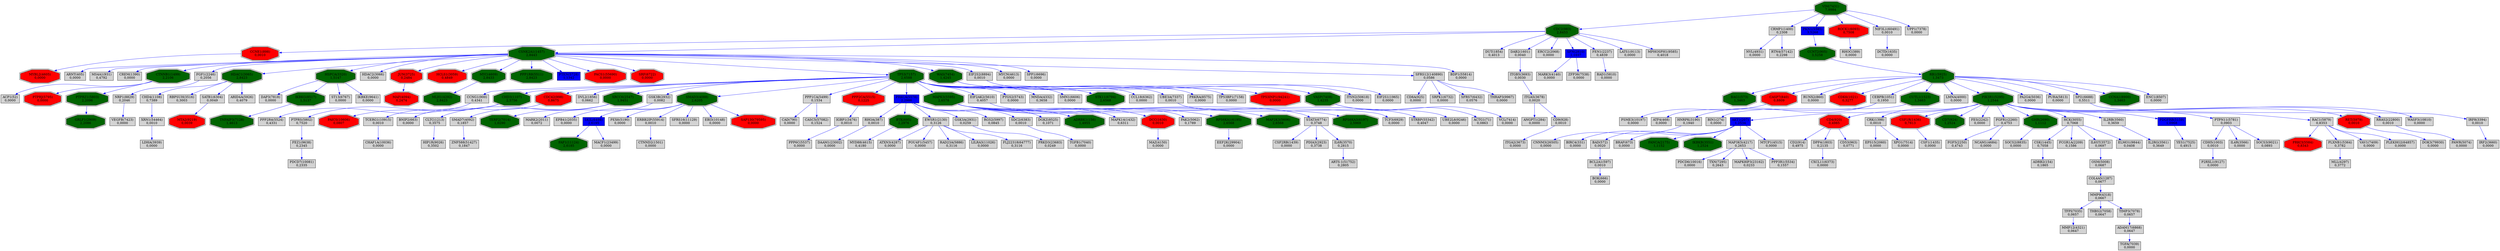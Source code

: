 digraph tmp_ans0x {
N_0 [shape = box, style = filled, fillcolor = lightgray, label = "ACTG1(71)\n0,0863"];
N_1 [shape = box, style = filled, fillcolor = lightgray, label = "ADRB2(154)\n0,1865"];
N_2 [shape = doubleoctagon, style = filled, fillcolor = darkgreen, label = "ADRBK1(156)\n1,4955"];
N_3 [shape = box, style = filled, fillcolor = blue, label = "AKT1(207)\n1,2534"];
N_4 [shape = box, style = filled, fillcolor = lightgray, label = "BIN1(274)\n0,0000"];
N_5 [shape = box, style = filled, fillcolor = lightgray, label = "ANGPT1(284)\n0,0000"];
N_6 [shape = box, style = filled, fillcolor = lightgray, label = "BIRC4(331)\n0,0000"];
N_7 [shape = box, style = filled, fillcolor = lightgray, label = "RHOA(387)\n0,0010"];
N_8 [shape = box, style = filled, fillcolor = lightgray, label = "RHOC(389)\n0,0000"];
N_9 [shape = box, style = filled, fillcolor = lightgray, label = "ARNT(405)\n0,0000"];
N_10 [shape = doubleoctagon, style = filled, fillcolor = darkgreen, label = "BAG1(573)\n1,3463"];
N_11 [shape = box, style = filled, fillcolor = lightgray, label = "BAD(572)\n0,0020"];
N_12 [shape = box, style = filled, fillcolor = lightgray, label = "BCL2A1(597)\n0,0010"];
N_13 [shape = box, style = filled, fillcolor = lightgray, label = "BNIP2(663)\n0,0000"];
N_14 [shape = box, style = filled, fillcolor = lightgray, label = "BRAF(673)\n0,0000"];
N_15 [shape = doubleoctagon, style = filled, fillcolor = darkgreen, label = "BTK(695)\n2,2976"];
N_16 [shape = box, style = filled, fillcolor = lightgray, label = "CAD(790)\n0,0000"];
N_17 [shape = doubleoctagon, style = filled, fillcolor = red, label = "CASP7(840)\n0,8809"];
N_18 [shape = box, style = filled, fillcolor = lightgray, label = "RUNX2(860)\n0,0000"];
N_19 [shape = box, style = filled, fillcolor = lightgray, label = "CD2(914)\n0,4975"];
N_20 [shape = doubleoctagon, style = filled, fillcolor = red, label = "CD4(920)\n0,4985"];
N_21 [shape = box, style = filled, fillcolor = lightgray, label = "CD8A(925)\n0,0000"];
N_22 [shape = box, style = filled, fillcolor = lightgray, label = "CD9(928)\n0,0010"];
N_23 [shape = box, style = filled, fillcolor = lightgray, label = "MS4A1(931)\n0,4792"];
N_24 [shape = doubleoctagon, style = filled, fillcolor = red, label = "CCNE1(898)\n0,0010"];
N_25 [shape = doubleoctagon, style = filled, fillcolor = darkgreen, label = "CDC2(983)\n2,8453"];
N_26 [shape = box, style = filled, fillcolor = lightgray, label = "CCNG1(900)\n0,4341"];
N_27 [shape = doubleoctagon, style = filled, fillcolor = red, label = "CDK6(1021)\n0,3277"];
N_28 [shape = doubleoctagon, style = filled, fillcolor = darkgreen, label = "CCNT2(905)\n3,5258"];
N_29 [shape = box, style = filled, fillcolor = lightgray, label = "CEBPB(1051)\n0,1950"];
N_30 [shape = box, style = filled, fillcolor = lightgray, label = "ATF4(468)\n0,0000"];
N_31 [shape = doubleoctagon, style = filled, fillcolor = darkgreen, label = "CHD3(1107)\n2,5756"];
N_32 [shape = box, style = filled, fillcolor = lightgray, label = "CLTC(1213)\n0,3575"];
N_33 [shape = box, style = filled, fillcolor = lightgray, label = "CREM(1390)\n0,0000"];
N_34 [shape = box, style = filled, fillcolor = lightgray, label = "CRK(1398)\n0,0010"];
N_35 [shape = box, style = filled, fillcolor = lightgray, label = "CSF1(1435)\n0,0000"];
N_36 [shape = doubleoctagon, style = filled, fillcolor = red, label = "CSF1R(1436)\n0,7813"];
N_37 [shape = box, style = filled, fillcolor = lightgray, label = "CSF2RB(1439)\n0,0000"];
N_38 [shape = box, style = filled, fillcolor = lightgray, label = "CSK(1445)\n0,7058"];
N_39 [shape = box, style = filled, fillcolor = lightgray, label = "CDH5(1003)\n0,0010"];
N_40 [shape = doubleoctagon, style = filled, fillcolor = darkgreen, label = "CSNK2A1(1457)\n2,8443"];
N_41 [shape = box, style = filled, fillcolor = lightgray, label = "MAPK14(1432)\n0,6311"];
N_42 [shape = doubleoctagon, style = filled, fillcolor = red, label = "CDC42(998)\n0,8675"];
N_43 [shape = box, style = filled, fillcolor = lightgray, label = "ACP1(52)\n0,0000"];
N_44 [shape = doubleoctagon, style = filled, fillcolor = darkgreen, label = "CTNNB1(1499)\n2,2106"];
N_45 [shape = box, style = filled, fillcolor = lightgray, label = "CTNND2(1501)\n0,0000"];
N_46 [shape = doubleoctagon, style = filled, fillcolor = darkgreen, label = "CD7(924)\n1,2524"];
N_47 [shape = box, style = filled, fillcolor = lightgray, label = "COL4A5(1287)\n0,0677"];
N_48 [shape = box, style = filled, fillcolor = lightgray, label = "DCTD(1635)\n0,0000"];
N_49 [shape = box, style = filled, fillcolor = lightgray, label = "DPP4(1803)\n0,2135"];
N_50 [shape = box, style = filled, fillcolor = lightgray, label = "CRMP1(1400)\n0,2308"];
N_51 [shape = box, style = filled, fillcolor = lightgray, label = "DUT(1854)\n0,4013"];
N_52 [shape = box, style = filled, fillcolor = lightgray, label = "DVL2(1856)\n0,0662"];
N_53 [shape = box, style = filled, fillcolor = lightgray, label = "DAB2(1601)\n0,0040"];
N_54 [shape = box, style = filled, fillcolor = lightgray, label = "EIF2S1(1965)\n0,0000"];
N_55 [shape = box, style = filled, fillcolor = lightgray, label = "CHD4(1108)\n0,7389"];
N_56 [shape = box, style = filled, fillcolor = lightgray, label = "EPB41(2035)\n0,0000"];
N_57 [shape = box, style = filled, fillcolor = lightgray, label = "EPS15(2060)\n0,0000"];
N_58 [shape = box, style = filled, fillcolor = lightgray, label = "ERCC2(2068)\n0,0000"];
N_59 [shape = box, style = filled, fillcolor = lightgray, label = "EWSR1(2130)\n0,3126"];
N_60 [shape = doubleoctagon, style = filled, fillcolor = darkgreen, label = "FANCA(2175)\n1,1152"];
N_61 [shape = box, style = filled, fillcolor = lightgray, label = "FCGR1A(2209)\n0,1586"];
N_62 [shape = box, style = filled, fillcolor = lightgray, label = "FES(2242)\n0,0000"];
N_63 [shape = box, style = filled, fillcolor = lightgray, label = "FGF1(2246)\n0,2056"];
N_64 [shape = box, style = filled, fillcolor = lightgray, label = "FGFR1(2260)\n0,4753"];
N_65 [shape = box, style = filled, fillcolor = lightgray, label = "FGF5(2250)\n0,4743"];
N_66 [shape = doubleoctagon, style = filled, fillcolor = darkgreen, label = "XRCC6(2547)\n1,9451"];
N_67 [shape = box, style = filled, fillcolor = lightgray, label = "CD53(963)\n0,0771"];
N_68 [shape = doubleoctagon, style = filled, fillcolor = darkgreen, label = "GHR(2690)\n1,1112"];
N_69 [shape = box, style = filled, fillcolor = blue, label = "SFN(2810)\n1,1037"];
N_70 [shape = box, style = filled, fillcolor = lightgray, label = "MARK2(2011)\n0,0072"];
N_71 [shape = box, style = filled, fillcolor = lightgray, label = "GSK3B(2932)\n0,0082"];
N_72 [shape = box, style = filled, fillcolor = lightgray, label = "PDIA3(2923)\n0,3738"];
N_73 [shape = box, style = filled, fillcolor = lightgray, label = "HCK(3055)\n0,7068"];
N_74 [shape = doubleoctagon, style = filled, fillcolor = darkgreen, label = "HDAC1(3065)\n2,8423"];
N_75 [shape = doubleoctagon, style = filled, fillcolor = darkgreen, label = "CUTL1(1523)\n1,3463"];
N_76 [shape = box, style = filled, fillcolor = lightgray, label = "FEN1(2237)\n0,4839"];
N_77 [shape = box, style = filled, fillcolor = lightgray, label = "HNRPK(3190)\n0,1940"];
N_78 [shape = box, style = filled, fillcolor = lightgray, label = "GSK3A(2931)\n0,0259"];
N_79 [shape = doubleoctagon, style = filled, fillcolor = darkgreen, label = "HSPCA(3320)\n1,5147"];
N_80 [shape = box, style = filled, fillcolor = lightgray, label = "HDAC2(3066)\n0,0000"];
N_81 [shape = doubleoctagon, style = filled, fillcolor = darkgreen, label = "IKBKB(3551)\n1,2524"];
N_82 [shape = box, style = filled, fillcolor = lightgray, label = "IL2RB(3560)\n0,3659"];
N_83 [shape = box, style = filled, fillcolor = lightgray, label = "IL2RG(3561)\n0,3649"];
N_84 [shape = box, style = filled, fillcolor = lightgray, label = "IL6R(3570)\n0,2815"];
N_85 [shape = box, style = filled, fillcolor = lightgray, label = "IL6ST(3572)\n0,0697"];
N_86 [shape = box, style = filled, fillcolor = lightgray, label = "IL4R(3566)\n0,0000"];
N_87 [shape = box, style = filled, fillcolor = lightgray, label = "IRF8(3394)\n0,0010"];
N_88 [shape = box, style = filled, fillcolor = lightgray, label = "ITGA5(3678)\n0,0020"];
N_89 [shape = box, style = filled, fillcolor = lightgray, label = "ITGA2(3673)\n0,0000"];
N_90 [shape = box, style = filled, fillcolor = lightgray, label = "ITGB5(3693)\n0,0030"];
N_91 [shape = doubleoctagon, style = filled, fillcolor = red, label = "JUN(3725)\n0,2484"];
N_92 [shape = box, style = filled, fillcolor = lightgray, label = "LDHA(3939)\n0,0000"];
N_93 [shape = box, style = filled, fillcolor = lightgray, label = "LMNA(4000)\n0,0000"];
N_94 [shape = doubleoctagon, style = filled, fillcolor = red, label = "HCLS1(3059)\n0,4849"];
N_95 [shape = doubleoctagon, style = filled, fillcolor = darkgreen, label = "SMAD3(4088)\n2,6205"];
N_96 [shape = box, style = filled, fillcolor = lightgray, label = "SMAD7(4092)\n0,1857"];
N_97 [shape = doubleoctagon, style = filled, fillcolor = red, label = "MAF(4094)\n0,2474"];
N_98 [shape = doubleoctagon, style = filled, fillcolor = red, label = "DCC(1630)\n0,0010"];
N_99 [shape = box, style = filled, fillcolor = lightgray, label = "BOK(666)\n0,0000"];
N_100 [shape = box, style = filled, fillcolor = lightgray, label = "MAP3K5(4217)\n0,2653"];
N_101 [shape = box, style = filled, fillcolor = lightgray, label = "IGBP1(3476)\n0,0010"];
N_102 [shape = box, style = filled, fillcolor = lightgray, label = "MLL(4297)\n0,3772"];
N_103 [shape = box, style = filled, fillcolor = lightgray, label = "MMP9(4318)\n0,0667"];
N_104 [shape = doubleoctagon, style = filled, fillcolor = darkgreen, label = "MLH1(4292)\n2,8423"];
N_105 [shape = doubleoctagon, style = filled, fillcolor = red, label = "MYBL2(4605)\n0,0000"];
N_106 [shape = box, style = filled, fillcolor = lightgray, label = "MYD88(4615)\n0,4180"];
N_107 [shape = box, style = filled, fillcolor = lightgray, label = "NCAM1(4684)\n0,0000"];
N_108 [shape = box, style = filled, fillcolor = lightgray, label = "IRF2(3660)\n0,0000"];
N_109 [shape = doubleoctagon, style = filled, fillcolor = darkgreen, label = "MYC(4609)\n2,8433"];
N_110 [shape = box, style = filled, fillcolor = lightgray, label = "RBPSUH(3516)\n0,3003"];
N_111 [shape = box, style = filled, fillcolor = lightgray, label = "PAK2(5062)\n0,1789"];
N_112 [shape = box, style = filled, fillcolor = lightgray, label = "PAWR(5074)\n0,0000"];
N_113 [shape = box, style = filled, fillcolor = blue, label = "PDGFRB(5159)\n1,0968"];
N_114 [shape = doubleoctagon, style = filled, fillcolor = darkgreen, label = "PIK3R1(5295)\n1,2544"];
N_115 [shape = box, style = filled, fillcolor = lightgray, label = "MARK3(4140)\n0,0000"];
N_116 [shape = box, style = filled, fillcolor = lightgray, label = "MMP12(4321)\n0,0647"];
N_117 [shape = box, style = filled, fillcolor = lightgray, label = "PPP1CA(5499)\n0,1534"];
N_118 [shape = doubleoctagon, style = filled, fillcolor = red, label = "PPP2CA(5515)\n0,1225"];
N_119 [shape = doubleoctagon, style = filled, fillcolor = darkgreen, label = "PPP1R8(5511)\n2,8423"];
N_120 [shape = box, style = filled, fillcolor = blue, label = "PRKCA(5578)\n2,2986"];
N_121 [shape = box, style = filled, fillcolor = lightgray, label = "PA2G4(5036)\n0,0000"];
N_122 [shape = box, style = filled, fillcolor = blue, label = "PKN1(5585)\n3,5268"];
N_123 [shape = doubleoctagon, style = filled, fillcolor = darkgreen, label = "MAPK3(5595)\n2,6578"];
N_124 [shape = doubleoctagon, style = filled, fillcolor = red, label = "PRKCI(5584)\n0,8343"];
N_125 [shape = box, style = filled, fillcolor = lightgray, label = "EIF2AK2(5610)\n0,4057"];
N_126 [shape = box, style = filled, fillcolor = lightgray, label = "ATXN3(4287)\n0,0000"];
N_127 [shape = box, style = filled, fillcolor = lightgray, label = "PTGS2(5743)\n0,0000"];
N_128 [shape = doubleoctagon, style = filled, fillcolor = darkgreen, label = "GRLF1(2909)\n2,2086"];
N_129 [shape = box, style = filled, fillcolor = lightgray, label = "PURA(5813)\n0,0000"];
N_130 [shape = box, style = filled, fillcolor = lightgray, label = "PTPN11(5781)\n0,0903"];
N_131 [shape = box, style = filled, fillcolor = blue, label = "PTEN(5728)\n1,1342"];
N_132 [shape = box, style = filled, fillcolor = lightgray, label = "RAC1(5879)\n0,8353"];
N_133 [shape = box, style = filled, fillcolor = lightgray, label = "PLXNB1(5364)\n0,3782"];
N_134 [shape = box, style = filled, fillcolor = lightgray, label = "RAD1(5810)\n0,0000"];
N_135 [shape = doubleoctagon, style = filled, fillcolor = darkgreen, label = "RB1(5925)\n1,3473"];
N_136 [shape = box, style = filled, fillcolor = lightgray, label = "MNDA(4332)\n0,3658"];
N_137 [shape = doubleoctagon, style = filled, fillcolor = red, label = "RET(5979)\n0,0010"];
N_138 [shape = box, style = filled, fillcolor = lightgray, label = "POU4F1(5457)\n0,0000"];
N_139 [shape = doubleoctagon, style = filled, fillcolor = red, label = "ROCK1(6093)\n0,7508"];
N_140 [shape = box, style = filled, fillcolor = lightgray, label = "NVL(4931)\n0,0000"];
N_141 [shape = box, style = filled, fillcolor = lightgray, label = "RAD23A(5886)\n0,3116"];
N_142 [shape = doubleoctagon, style = filled, fillcolor = darkgreen, label = "RPS6KA1(6195)\n2,6568"];
N_143 [shape = doubleoctagon, style = filled, fillcolor = darkgreen, label = "MAP2K3(5606)\n2,6568"];
N_144 [shape = box, style = filled, fillcolor = lightgray, label = "SATB1(6304)\n0,0049"];
N_145 [shape = box, style = filled, fillcolor = lightgray, label = "RGS2(5997)\n0,0845"];
N_146 [shape = doubleoctagon, style = filled, fillcolor = red, label = "PACS1(55690)\n0,0000"];
N_147 [shape = doubleoctagon, style = filled, fillcolor = red, label = "PTPRJ(5795)\n0,0000"];
N_148 [shape = box, style = filled, fillcolor = lightgray, label = "SDC2(6383)\n0,0010"];
N_149 [shape = box, style = filled, fillcolor = blue, label = "SKIL(6498)\n2,6195"];
N_150 [shape = box, style = filled, fillcolor = lightgray, label = "SMN1(6606)\n0,0000"];
N_151 [shape = box, style = filled, fillcolor = lightgray, label = "SPI1(6688)\n0,5511"];
N_152 [shape = doubleoctagon, style = filled, fillcolor = red, label = "SRF(6722)\n0,0000"];
N_153 [shape = box, style = filled, fillcolor = lightgray, label = "SRPK1(6732)\n0,0000"];
N_154 [shape = box, style = filled, fillcolor = lightgray, label = "STAT3(6774)\n0,3748"];
N_155 [shape = doubleoctagon, style = filled, fillcolor = darkgreen, label = "RPS6KA3(6197)\n2,5969"];
N_156 [shape = doubleoctagon, style = filled, fillcolor = darkgreen, label = "STK11(6794)\n2,6568"];
N_157 [shape = box, style = filled, fillcolor = lightgray, label = "TCF3(6929)\n0,0000"];
N_158 [shape = doubleoctagon, style = filled, fillcolor = darkgreen, label = "TERF2(7014)\n1,0290"];
N_159 [shape = box, style = filled, fillcolor = lightgray, label = "ADAM17(6868)\n0,0647"];
N_160 [shape = box, style = filled, fillcolor = lightgray, label = "TGFA(7039)\n0,0000"];
N_161 [shape = box, style = filled, fillcolor = lightgray, label = "TGFB1(7040)\n0,0000"];
N_162 [shape = box, style = filled, fillcolor = lightgray, label = "TFPI(7035)\n0,0657"];
N_163 [shape = box, style = filled, fillcolor = lightgray, label = "THBS2(7058)\n0,0647"];
N_164 [shape = box, style = filled, fillcolor = lightgray, label = "CCL18(6362)\n0,0000"];
N_165 [shape = doubleoctagon, style = filled, fillcolor = darkgreen, label = "TNFAIP3(7128)\n1,4613"];
N_166 [shape = doubleoctagon, style = filled, fillcolor = darkgreen, label = "TP53(7157)\n2,6588"];
N_167 [shape = box, style = filled, fillcolor = lightgray, label = "UBE3A(7337)\n0,0010"];
N_168 [shape = doubleoctagon, style = filled, fillcolor = darkgreen, label = "VASP(7408)\n1,4235"];
N_169 [shape = box, style = filled, fillcolor = lightgray, label = "VEGFB(7423)\n0,0000"];
N_170 [shape = doubleoctagon, style = filled, fillcolor = darkgreen, label = "VIM(7431)\n7,9984"];
N_171 [shape = doubleoctagon, style = filled, fillcolor = darkgreen, label = "WAS(7454)\n1,4245"];
N_172 [shape = box, style = filled, fillcolor = lightgray, label = "XPO1(7514)\n0,0000"];
N_173 [shape = box, style = filled, fillcolor = lightgray, label = "VAV1(7409)\n0,0000"];
N_174 [shape = box, style = filled, fillcolor = lightgray, label = "YES1(7525)\n0,4915"];
N_175 [shape = box, style = filled, fillcolor = lightgray, label = "DAP3(7818)\n0,0000"];
N_176 [shape = box, style = filled, fillcolor = lightgray, label = "ZFP36(7538)\n0,0000"];
N_177 [shape = box, style = filled, fillcolor = lightgray, label = "SFRS7(6432)\n0,0576"];
N_178 [shape = box, style = filled, fillcolor = lightgray, label = "VCL(7414)\n0,0000"];
N_179 [shape = box, style = filled, fillcolor = lightgray, label = "PTPRS(5802)\n0,7520"];
N_180 [shape = doubleoctagon, style = filled, fillcolor = darkgreen, label = "IKBKG(8517)\n1,5137"];
N_181 [shape = box, style = filled, fillcolor = lightgray, label = "PRKRA(8575)\n0,0000"];
N_182 [shape = box, style = filled, fillcolor = lightgray, label = "NRP1(8829)\n0,2046"];
N_183 [shape = box, style = filled, fillcolor = lightgray, label = "ARID4A(5926)\n0,4079"];
N_184 [shape = doubleoctagon, style = filled, fillcolor = darkgreen, label = "CCNA1(8900)\n1,3463"];
N_185 [shape = box, style = filled, fillcolor = lightgray, label = "SOCS2(8835)\n0,0000"];
N_186 [shape = box, style = filled, fillcolor = lightgray, label = "EIF2S2(8894)\n0,0010"];
N_187 [shape = box, style = filled, fillcolor = lightgray, label = "MYCN(4613)\n0,0000"];
N_188 [shape = box, style = filled, fillcolor = lightgray, label = "LATS1(9113)\n0,0000"];
N_189 [shape = box, style = filled, fillcolor = lightgray, label = "OSM(5008)\n0,0687"];
N_190 [shape = box, style = filled, fillcolor = lightgray, label = "SPP1(6696)\n0,0000"];
N_191 [shape = box, style = filled, fillcolor = lightgray, label = "ST13(6767)\n0,0000"];
N_192 [shape = box, style = filled, fillcolor = lightgray, label = "FEZ1(9638)\n0,2345"];
N_193 [shape = box, style = filled, fillcolor = lightgray, label = "TP53BP1(7158)\n0,0000"];
N_194 [shape = box, style = filled, fillcolor = lightgray, label = "UBE2L6(9246)\n0,0000"];
N_195 [shape = box, style = filled, fillcolor = lightgray, label = "IKBKE(9641)\n0,0000"];
N_196 [shape = box, style = filled, fillcolor = lightgray, label = "PDCD6(10016)\n0,0000"];
N_197 [shape = box, style = filled, fillcolor = lightgray, label = "DGKZ(8525)\n0,1071"];
N_198 [shape = box, style = filled, fillcolor = lightgray, label = "CHAF1A(10036)\n0,0000"];
N_199 [shape = box, style = filled, fillcolor = lightgray, label = "PSME3(10197)\n0,0000"];
N_200 [shape = doubleoctagon, style = filled, fillcolor = red, label = "PAICS(10606)\n0,0807"];
N_201 [shape = box, style = filled, fillcolor = lightgray, label = "TXN(7295)\n0,2643"];
N_202 [shape = box, style = filled, fillcolor = lightgray, label = "TCERG1(10915)\n0,0010"];
N_203 [shape = doubleoctagon, style = filled, fillcolor = darkgreen, label = "FAF1(11124)\n2,6185"];
N_204 [shape = doubleoctagon, style = filled, fillcolor = red, label = "MTA2(9219)\n0,0039"];
N_205 [shape = box, style = filled, fillcolor = lightgray, label = "MAPK8IP3(23162)\n0,0233"];
N_206 [shape = box, style = filled, fillcolor = lightgray, label = "MACF1(23499)\n0,0000"];
N_207 [shape = doubleoctagon, style = filled, fillcolor = darkgreen, label = "PTPRZ1(5803)\n2,2096"];
N_208 [shape = box, style = filled, fillcolor = lightgray, label = "ITSN2(50618)\n0,0000"];
N_209 [shape = box, style = filled, fillcolor = lightgray, label = "RRAS2(22800)\n0,0010"];
N_210 [shape = box, style = filled, fillcolor = lightgray, label = "XRN1(54464)\n0,0010"];
N_211 [shape = box, style = filled, fillcolor = lightgray, label = "PDCD7(10081)\n0,2335"];
N_212 [shape = box, style = filled, fillcolor = lightgray, label = "PEX6(5190)\n0,0000"];
N_213 [shape = box, style = filled, fillcolor = lightgray, label = "ERBB2IP(55914)\n0,0010"];
N_214 [shape = box, style = filled, fillcolor = lightgray, label = "SFRS16(11129)\n0,0000"];
N_215 [shape = box, style = filled, fillcolor = lightgray, label = "NIF3L1(60491)\n0,0010"];
N_216 [shape = box, style = filled, fillcolor = lightgray, label = "RTN4(57142)\n0,2298"];
N_217 [shape = box, style = filled, fillcolor = lightgray, label = "CASC5(57082)\n0,1524"];
N_218 [shape = box, style = filled, fillcolor = lightgray, label = "THRAP3(9967)\n0,0000"];
N_219 [shape = box, style = filled, fillcolor = lightgray, label = "SFRS12(140890)\n0,0586"];
N_220 [shape = box, style = filled, fillcolor = lightgray, label = "DOK3(79930)\n0,0000"];
N_221 [shape = box, style = filled, fillcolor = lightgray, label = "HIP1R(9026)\n0,3502"];
N_222 [shape = box, style = filled, fillcolor = lightgray, label = "WASF3(10810)\n0,0000"];
N_223 [shape = box, style = filled, fillcolor = lightgray, label = "MTCP1(4515)\n0,0000"];
N_224 [shape = box, style = filled, fillcolor = lightgray, label = "DAAM1(23002)\n0,0000"];
N_225 [shape = box, style = filled, fillcolor = lightgray, label = "PLEKHG2(64857)\n0,0000"];
N_226 [shape = box, style = filled, fillcolor = lightgray, label = "ELMO1(9844)\n0,0408"];
N_227 [shape = box, style = filled, fillcolor = lightgray, label = "EBI3(10148)\n0,0000"];
N_228 [shape = box, style = filled, fillcolor = lightgray, label = "MPHOSPH1(9585)\n0,4018"];
N_229 [shape = box, style = filled, fillcolor = lightgray, label = "PPP2R4(5524)\n0,4331"];
N_230 [shape = box, style = filled, fillcolor = lightgray, label = "CXCL11(6373)\n0,0000"];
N_231 [shape = box, style = filled, fillcolor = lightgray, label = "SOCS3(9021)\n0,0893"];
N_232 [shape = box, style = filled, fillcolor = lightgray, label = "P2RXL1(9127)\n0,0000"];
N_233 [shape = box, style = filled, fillcolor = lightgray, label = "MAZ(4150)\n0,0000"];
N_234 [shape = box, style = filled, fillcolor = lightgray, label = "BDP1(55814)\n0,0000"];
N_235 [shape = box, style = filled, fillcolor = lightgray, label = "EEF2K(29904)\n0,0000"];
N_236 [shape = box, style = filled, fillcolor = lightgray, label = "LILRA3(11026)\n0,0000"];
N_237 [shape = box, style = filled, fillcolor = lightgray, label = "FLJ22318(64777)\n0,3116"];
N_238 [shape = box, style = filled, fillcolor = lightgray, label = "PPP3R1(5534)\n0,1557"];
N_239 [shape = box, style = filled, fillcolor = lightgray, label = "CNNM3(26505)\n0,0000"];
N_240 [shape = box, style = filled, fillcolor = lightgray, label = "PRKD3(23683)\n0,0249"];
N_241 [shape = box, style = filled, fillcolor = lightgray, label = "ARTS-1(51752)\n0,2805"];
N_242 [shape = box, style = filled, fillcolor = lightgray, label = "TIMP3(7078)\n0,0657"];
N_243 [shape = doubleoctagon, style = filled, fillcolor = red, label = "SAP130(79595)\n0,0000"];
N_244 [shape = box, style = filled, fillcolor = lightgray, label = "ZNF588(51427)\n0,1847"];
N_245 [shape = box, style = filled, fillcolor = lightgray, label = "PPP6C(5537)\n0,0000"];
N_246 [shape = box, style = filled, fillcolor = lightgray, label = "STRBP(55342)\n0,4047"];
N_247 [shape = box, style = filled, fillcolor = lightgray, label = "ENC1(8507)\n0,0000"];
N_248 [shape = doubleoctagon, style = filled, fillcolor = red, label = "TP53INP1(94241)\n0,0000"];
N_249 [shape = box, style = filled, fillcolor = lightgray, label = "UPP1(7378)\n0,0000"];
N_3 -> N_6 [ color = blue ];
N_3 -> N_11 [ color = blue ];
N_11 -> N_12 [ color = blue ];
N_3 -> N_14 [ color = blue ];
N_20 -> N_19 [ color = blue ];
N_25 -> N_24 [ color = blue ];
N_29 -> N_30 [ color = blue ];
N_36 -> N_35 [ color = blue ];
N_38 -> N_1 [ color = blue ];
N_40 -> N_9 [ color = blue ];
N_40 -> N_23 [ color = blue ];
N_25 -> N_40 [ color = blue ];
N_40 -> N_33 [ color = blue ];
N_42 -> N_13 [ color = blue ];
N_40 -> N_44 [ color = blue ];
N_44 -> N_43 [ color = blue ];
N_20 -> N_49 [ color = blue ];
N_25 -> N_51 [ color = blue ];
N_25 -> N_53 [ color = blue ];
N_34 -> N_57 [ color = blue ];
N_25 -> N_58 [ color = blue ];
N_3 -> N_60 [ color = blue ];
N_40 -> N_63 [ color = blue ];
N_64 -> N_65 [ color = blue ];
N_66 -> N_32 [ color = blue ];
N_20 -> N_67 [ color = blue ];
N_25 -> N_69 [ color = blue ];
N_71 -> N_70 [ color = blue ];
N_73 -> N_38 [ color = blue ];
N_73 -> N_61 [ color = blue ];
N_40 -> N_74 [ color = blue ];
N_74 -> N_55 [ color = blue ];
N_75 -> N_4 [ color = blue ];
N_25 -> N_76 [ color = blue ];
N_29 -> N_77 [ color = blue ];
N_40 -> N_79 [ color = blue ];
N_40 -> N_80 [ color = blue ];
N_3 -> N_81 [ color = blue ];
N_82 -> N_83 [ color = blue ];
N_73 -> N_85 [ color = blue ];
N_88 -> N_5 [ color = blue ];
N_88 -> N_22 [ color = blue ];
N_22 -> N_89 [ color = blue ];
N_53 -> N_90 [ color = blue ];
N_90 -> N_88 [ color = blue ];
N_40 -> N_91 [ color = blue ];
N_40 -> N_94 [ color = blue ];
N_95 -> N_56 [ color = blue ];
N_66 -> N_96 [ color = blue ];
N_91 -> N_97 [ color = blue ];
N_12 -> N_99 [ color = blue ];
N_3 -> N_100 [ color = blue ];
N_47 -> N_103 [ color = blue ];
N_24 -> N_105 [ color = blue ];
N_15 -> N_106 [ color = blue ];
N_64 -> N_107 [ color = blue ];
N_87 -> N_108 [ color = blue ];
N_40 -> N_109 [ color = blue ];
N_109 -> N_104 [ color = blue ];
N_74 -> N_110 [ color = blue ];
N_114 -> N_3 [ color = blue ];
N_114 -> N_20 [ color = blue ];
N_114 -> N_34 [ color = blue ];
N_114 -> N_36 [ color = blue ];
N_114 -> N_46 [ color = blue ];
N_114 -> N_62 [ color = blue ];
N_114 -> N_64 [ color = blue ];
N_114 -> N_68 [ color = blue ];
N_114 -> N_73 [ color = blue ];
N_114 -> N_82 [ color = blue ];
N_114 -> N_113 [ color = blue ];
N_69 -> N_115 [ color = blue ];
N_117 -> N_16 [ color = blue ];
N_118 -> N_101 [ color = blue ];
N_40 -> N_119 [ color = blue ];
N_120 -> N_7 [ color = blue ];
N_120 -> N_15 [ color = blue ];
N_120 -> N_59 [ color = blue ];
N_120 -> N_78 [ color = blue ];
N_122 -> N_28 [ color = blue ];
N_123 -> N_2 [ color = blue ];
N_123 -> N_41 [ color = blue ];
N_123 -> N_98 [ color = blue ];
N_123 -> N_111 [ color = blue ];
N_59 -> N_126 [ color = blue ];
N_130 -> N_39 [ color = blue ];
N_130 -> N_86 [ color = blue ];
N_114 -> N_130 [ color = blue ];
N_40 -> N_131 [ color = blue ];
N_114 -> N_132 [ color = blue ];
N_132 -> N_124 [ color = blue ];
N_133 -> N_102 [ color = blue ];
N_132 -> N_133 [ color = blue ];
N_76 -> N_134 [ color = blue ];
N_135 -> N_10 [ color = blue ];
N_135 -> N_17 [ color = blue ];
N_135 -> N_18 [ color = blue ];
N_135 -> N_27 [ color = blue ];
N_28 -> N_135 [ color = blue ];
N_135 -> N_29 [ color = blue ];
N_135 -> N_75 [ color = blue ];
N_135 -> N_93 [ color = blue ];
N_135 -> N_114 [ color = blue ];
N_135 -> N_121 [ color = blue ];
N_135 -> N_129 [ color = blue ];
N_114 -> N_137 [ color = blue ];
N_59 -> N_138 [ color = blue ];
N_139 -> N_8 [ color = blue ];
N_50 -> N_140 [ color = blue ];
N_59 -> N_141 [ color = blue ];
N_123 -> N_142 [ color = blue ];
N_123 -> N_143 [ color = blue ];
N_74 -> N_144 [ color = blue ];
N_120 -> N_145 [ color = blue ];
N_40 -> N_146 [ color = blue ];
N_44 -> N_147 [ color = blue ];
N_120 -> N_148 [ color = blue ];
N_95 -> N_149 [ color = blue ];
N_151 -> N_87 [ color = blue ];
N_135 -> N_151 [ color = blue ];
N_40 -> N_152 [ color = blue ];
N_154 -> N_37 [ color = blue ];
N_154 -> N_72 [ color = blue ];
N_154 -> N_84 [ color = blue ];
N_123 -> N_154 [ color = blue ];
N_123 -> N_155 [ color = blue ];
N_123 -> N_157 [ color = blue ];
N_66 -> N_158 [ color = blue ];
N_159 -> N_160 [ color = blue ];
N_148 -> N_161 [ color = blue ];
N_103 -> N_162 [ color = blue ];
N_162 -> N_116 [ color = blue ];
N_103 -> N_163 [ color = blue ];
N_166 -> N_26 [ color = blue ];
N_166 -> N_31 [ color = blue ];
N_40 -> N_166 [ color = blue ];
N_166 -> N_42 [ color = blue ];
N_166 -> N_52 [ color = blue ];
N_166 -> N_66 [ color = blue ];
N_166 -> N_71 [ color = blue ];
N_166 -> N_95 [ color = blue ];
N_166 -> N_117 [ color = blue ];
N_166 -> N_118 [ color = blue ];
N_166 -> N_120 [ color = blue ];
N_166 -> N_123 [ color = blue ];
N_166 -> N_125 [ color = blue ];
N_166 -> N_127 [ color = blue ];
N_166 -> N_136 [ color = blue ];
N_166 -> N_150 [ color = blue ];
N_166 -> N_156 [ color = blue ];
N_166 -> N_164 [ color = blue ];
N_166 -> N_167 [ color = blue ];
N_168 -> N_0 [ color = blue ];
N_170 -> N_25 [ color = blue ];
N_170 -> N_50 [ color = blue ];
N_170 -> N_122 [ color = blue ];
N_170 -> N_139 [ color = blue ];
N_40 -> N_171 [ color = blue ];
N_171 -> N_168 [ color = blue ];
N_34 -> N_172 [ color = blue ];
N_132 -> N_173 [ color = blue ];
N_113 -> N_174 [ color = blue ];
N_79 -> N_175 [ color = blue ];
N_69 -> N_176 [ color = blue ];
N_168 -> N_178 [ color = blue ];
N_31 -> N_179 [ color = blue ];
N_79 -> N_180 [ color = blue ];
N_180 -> N_165 [ color = blue ];
N_166 -> N_181 [ color = blue ];
N_63 -> N_182 [ color = blue ];
N_182 -> N_169 [ color = blue ];
N_74 -> N_183 [ color = blue ];
N_135 -> N_184 [ color = blue ];
N_68 -> N_185 [ color = blue ];
N_40 -> N_186 [ color = blue ];
N_186 -> N_54 [ color = blue ];
N_40 -> N_187 [ color = blue ];
N_25 -> N_188 [ color = blue ];
N_189 -> N_47 [ color = blue ];
N_85 -> N_189 [ color = blue ];
N_40 -> N_190 [ color = blue ];
N_79 -> N_191 [ color = blue ];
N_179 -> N_192 [ color = blue ];
N_166 -> N_193 [ color = blue ];
N_167 -> N_194 [ color = blue ];
N_79 -> N_195 [ color = blue ];
N_100 -> N_196 [ color = blue ];
N_120 -> N_197 [ color = blue ];
N_17 -> N_199 [ color = blue ];
N_31 -> N_200 [ color = blue ];
N_100 -> N_201 [ color = blue ];
N_31 -> N_202 [ color = blue ];
N_202 -> N_198 [ color = blue ];
N_149 -> N_203 [ color = blue ];
N_144 -> N_204 [ color = blue ];
N_100 -> N_205 [ color = blue ];
N_149 -> N_206 [ color = blue ];
N_44 -> N_207 [ color = blue ];
N_207 -> N_128 [ color = blue ];
N_171 -> N_208 [ color = blue ];
N_209 -> N_112 [ color = blue ];
N_114 -> N_209 [ color = blue ];
N_55 -> N_210 [ color = blue ];
N_210 -> N_92 [ color = blue ];
N_192 -> N_211 [ color = blue ];
N_95 -> N_212 [ color = blue ];
N_213 -> N_45 [ color = blue ];
N_95 -> N_213 [ color = blue ];
N_95 -> N_214 [ color = blue ];
N_215 -> N_48 [ color = blue ];
N_170 -> N_215 [ color = blue ];
N_50 -> N_216 [ color = blue ];
N_117 -> N_217 [ color = blue ];
N_219 -> N_21 [ color = blue ];
N_40 -> N_219 [ color = blue ];
N_219 -> N_153 [ color = blue ];
N_219 -> N_177 [ color = blue ];
N_219 -> N_218 [ color = blue ];
N_137 -> N_220 [ color = blue ];
N_32 -> N_221 [ color = blue ];
N_114 -> N_222 [ color = blue ];
N_3 -> N_223 [ color = blue ];
N_7 -> N_224 [ color = blue ];
N_132 -> N_225 [ color = blue ];
N_73 -> N_226 [ color = blue ];
N_95 -> N_227 [ color = blue ];
N_25 -> N_228 [ color = blue ];
N_26 -> N_229 [ color = blue ];
N_49 -> N_230 [ color = blue ];
N_130 -> N_231 [ color = blue ];
N_39 -> N_232 [ color = blue ];
N_98 -> N_233 [ color = blue ];
N_40 -> N_234 [ color = blue ];
N_142 -> N_235 [ color = blue ];
N_59 -> N_236 [ color = blue ];
N_59 -> N_237 [ color = blue ];
N_100 -> N_238 [ color = blue ];
N_77 -> N_239 [ color = blue ];
N_78 -> N_240 [ color = blue ];
N_84 -> N_241 [ color = blue ];
N_103 -> N_242 [ color = blue ];
N_242 -> N_159 [ color = blue ];
N_95 -> N_243 [ color = blue ];
N_96 -> N_244 [ color = blue ];
N_101 -> N_245 [ color = blue ];
N_125 -> N_246 [ color = blue ];
N_135 -> N_247 [ color = blue ];
N_166 -> N_248 [ color = blue ];
N_170 -> N_249 [ color = blue ];
}
